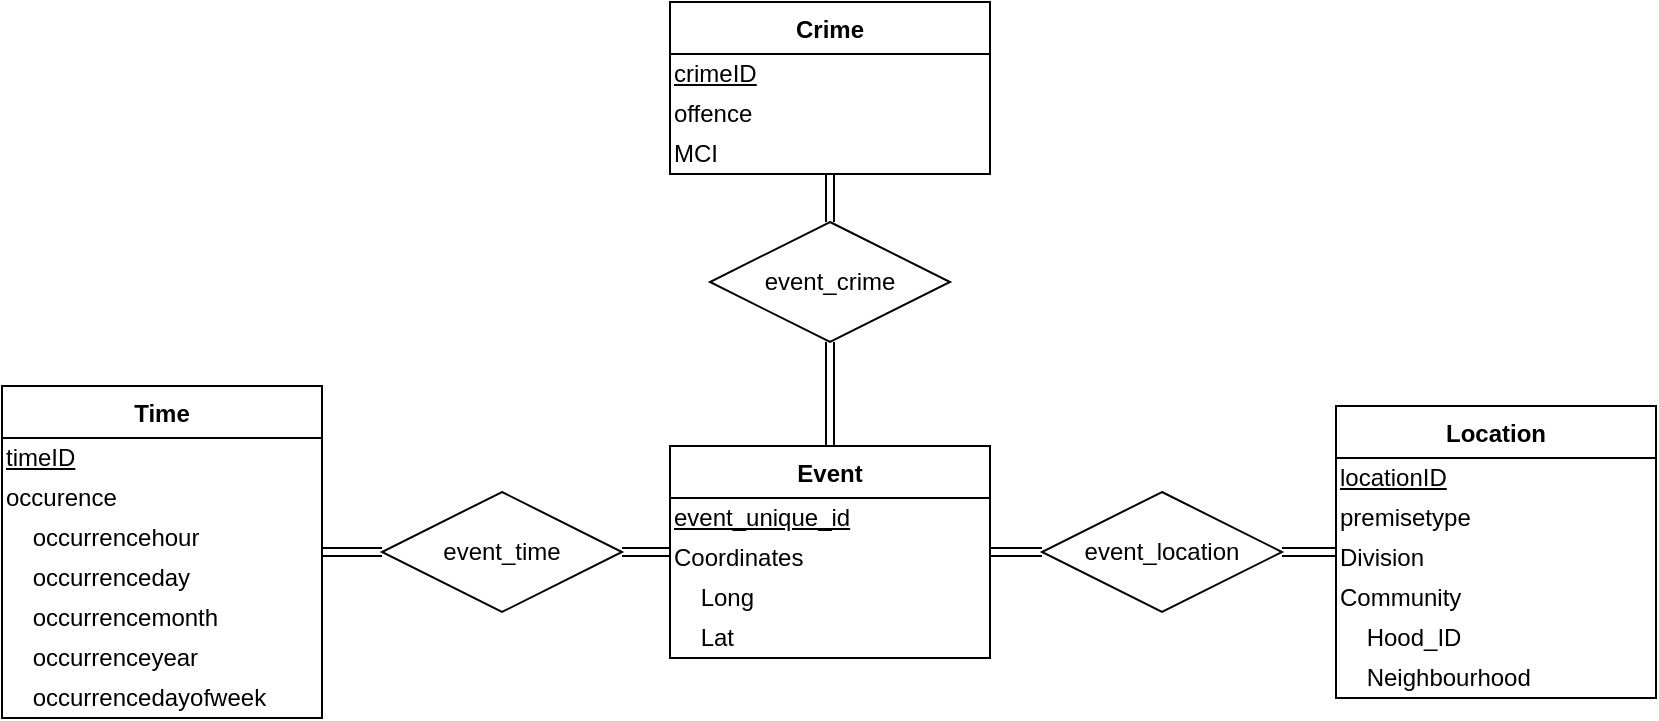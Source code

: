 <mxfile version="13.2.4" type="device"><diagram id="C5RBs43oDa-KdzZeNtuy" name="Page-1"><mxGraphModel dx="428" dy="830" grid="1" gridSize="10" guides="1" tooltips="1" connect="1" arrows="1" fold="1" page="1" pageScale="1" pageWidth="827" pageHeight="1169" math="0" shadow="0"><root><mxCell id="WIyWlLk6GJQsqaUBKTNV-0"/><mxCell id="WIyWlLk6GJQsqaUBKTNV-1" parent="WIyWlLk6GJQsqaUBKTNV-0"/><mxCell id="GnMxZ2fFN6tFDKemA6E_-16" value="Crime" style="swimlane;fontStyle=1;childLayout=stackLayout;horizontal=1;startSize=26;horizontalStack=0;resizeParent=1;resizeLast=0;collapsible=1;marginBottom=0;rounded=0;shadow=0;strokeWidth=1;" vertex="1" parent="WIyWlLk6GJQsqaUBKTNV-1"><mxGeometry x="334" y="310" width="160" height="86" as="geometry"><mxRectangle x="260" y="270" width="160" height="26" as="alternateBounds"/></mxGeometry></mxCell><mxCell id="GnMxZ2fFN6tFDKemA6E_-17" value="&lt;u&gt;crimeID&lt;/u&gt;" style="text;html=1;align=left;verticalAlign=middle;resizable=0;points=[];autosize=1;" vertex="1" parent="GnMxZ2fFN6tFDKemA6E_-16"><mxGeometry y="26" width="160" height="20" as="geometry"/></mxCell><mxCell id="GnMxZ2fFN6tFDKemA6E_-18" value="offence" style="text;html=1;align=left;verticalAlign=middle;resizable=0;points=[];autosize=1;" vertex="1" parent="GnMxZ2fFN6tFDKemA6E_-16"><mxGeometry y="46" width="160" height="20" as="geometry"/></mxCell><mxCell id="GnMxZ2fFN6tFDKemA6E_-19" value="MCI" style="text;html=1;align=left;verticalAlign=middle;resizable=0;points=[];autosize=1;" vertex="1" parent="GnMxZ2fFN6tFDKemA6E_-16"><mxGeometry y="66" width="160" height="20" as="geometry"/></mxCell><mxCell id="GnMxZ2fFN6tFDKemA6E_-63" style="edgeStyle=orthogonalEdgeStyle;rounded=0;orthogonalLoop=1;jettySize=auto;html=1;endArrow=none;endFill=0;shape=link;" edge="1" parent="WIyWlLk6GJQsqaUBKTNV-1" source="GnMxZ2fFN6tFDKemA6E_-55" target="GnMxZ2fFN6tFDKemA6E_-0"><mxGeometry relative="1" as="geometry"/></mxCell><mxCell id="GnMxZ2fFN6tFDKemA6E_-64" style="edgeStyle=orthogonalEdgeStyle;rounded=0;orthogonalLoop=1;jettySize=auto;html=1;endArrow=none;endFill=0;shape=link;" edge="1" parent="WIyWlLk6GJQsqaUBKTNV-1" source="GnMxZ2fFN6tFDKemA6E_-55" target="GnMxZ2fFN6tFDKemA6E_-34"><mxGeometry relative="1" as="geometry"/></mxCell><mxCell id="GnMxZ2fFN6tFDKemA6E_-55" value="event_time" style="shape=rhombus;perimeter=rhombusPerimeter;whiteSpace=wrap;html=1;align=center;strokeColor=#000000;" vertex="1" parent="WIyWlLk6GJQsqaUBKTNV-1"><mxGeometry x="190" y="555" width="120" height="60" as="geometry"/></mxCell><mxCell id="GnMxZ2fFN6tFDKemA6E_-65" style="edgeStyle=orthogonalEdgeStyle;rounded=0;orthogonalLoop=1;jettySize=auto;html=1;endArrow=none;endFill=0;shape=link;" edge="1" parent="WIyWlLk6GJQsqaUBKTNV-1" source="GnMxZ2fFN6tFDKemA6E_-57" target="GnMxZ2fFN6tFDKemA6E_-34"><mxGeometry relative="1" as="geometry"/></mxCell><mxCell id="GnMxZ2fFN6tFDKemA6E_-66" style="edgeStyle=orthogonalEdgeStyle;rounded=0;orthogonalLoop=1;jettySize=auto;html=1;endArrow=none;endFill=0;shape=link;" edge="1" parent="WIyWlLk6GJQsqaUBKTNV-1" source="GnMxZ2fFN6tFDKemA6E_-57" target="GnMxZ2fFN6tFDKemA6E_-26"><mxGeometry relative="1" as="geometry"/></mxCell><mxCell id="GnMxZ2fFN6tFDKemA6E_-57" value="event_location" style="shape=rhombus;perimeter=rhombusPerimeter;whiteSpace=wrap;html=1;align=center;strokeColor=#000000;" vertex="1" parent="WIyWlLk6GJQsqaUBKTNV-1"><mxGeometry x="520" y="555" width="120" height="60" as="geometry"/></mxCell><mxCell id="GnMxZ2fFN6tFDKemA6E_-67" style="edgeStyle=orthogonalEdgeStyle;rounded=0;orthogonalLoop=1;jettySize=auto;html=1;endArrow=none;endFill=0;shape=link;" edge="1" parent="WIyWlLk6GJQsqaUBKTNV-1" source="GnMxZ2fFN6tFDKemA6E_-58" target="GnMxZ2fFN6tFDKemA6E_-34"><mxGeometry relative="1" as="geometry"/></mxCell><mxCell id="GnMxZ2fFN6tFDKemA6E_-68" style="edgeStyle=orthogonalEdgeStyle;rounded=0;orthogonalLoop=1;jettySize=auto;html=1;exitX=0.5;exitY=0;exitDx=0;exitDy=0;endArrow=none;endFill=0;shape=link;" edge="1" parent="WIyWlLk6GJQsqaUBKTNV-1" source="GnMxZ2fFN6tFDKemA6E_-58" target="GnMxZ2fFN6tFDKemA6E_-16"><mxGeometry relative="1" as="geometry"/></mxCell><mxCell id="GnMxZ2fFN6tFDKemA6E_-58" value="event_crime" style="shape=rhombus;perimeter=rhombusPerimeter;whiteSpace=wrap;html=1;align=center;strokeColor=#000000;" vertex="1" parent="WIyWlLk6GJQsqaUBKTNV-1"><mxGeometry x="354" y="420" width="120" height="60" as="geometry"/></mxCell><mxCell id="GnMxZ2fFN6tFDKemA6E_-0" value="Time" style="swimlane;fontStyle=1;childLayout=stackLayout;horizontal=1;startSize=26;horizontalStack=0;resizeParent=1;resizeLast=0;collapsible=1;marginBottom=0;rounded=0;shadow=0;strokeWidth=1;" vertex="1" parent="WIyWlLk6GJQsqaUBKTNV-1"><mxGeometry y="502" width="160" height="166" as="geometry"><mxRectangle x="260" y="270" width="160" height="26" as="alternateBounds"/></mxGeometry></mxCell><mxCell id="GnMxZ2fFN6tFDKemA6E_-7" value="&lt;u&gt;timeID&lt;/u&gt;" style="text;html=1;align=left;verticalAlign=middle;resizable=0;points=[];autosize=1;" vertex="1" parent="GnMxZ2fFN6tFDKemA6E_-0"><mxGeometry y="26" width="160" height="20" as="geometry"/></mxCell><mxCell id="GnMxZ2fFN6tFDKemA6E_-9" value="occurence" style="text;html=1;align=left;verticalAlign=middle;resizable=0;points=[];autosize=1;" vertex="1" parent="GnMxZ2fFN6tFDKemA6E_-0"><mxGeometry y="46" width="160" height="20" as="geometry"/></mxCell><mxCell id="GnMxZ2fFN6tFDKemA6E_-42" value="&amp;nbsp;&amp;nbsp;&amp;nbsp; occurrencehour" style="text;html=1;align=left;verticalAlign=middle;resizable=0;points=[];autosize=1;" vertex="1" parent="GnMxZ2fFN6tFDKemA6E_-0"><mxGeometry y="66" width="160" height="20" as="geometry"/></mxCell><mxCell id="GnMxZ2fFN6tFDKemA6E_-10" value="&amp;nbsp;&amp;nbsp;&amp;nbsp; occurrenceday" style="text;html=1;align=left;verticalAlign=middle;resizable=0;points=[];autosize=1;" vertex="1" parent="GnMxZ2fFN6tFDKemA6E_-0"><mxGeometry y="86" width="160" height="20" as="geometry"/></mxCell><mxCell id="GnMxZ2fFN6tFDKemA6E_-13" value="&amp;nbsp;&amp;nbsp;&amp;nbsp; occurrencemonth" style="text;html=1;align=left;verticalAlign=middle;resizable=0;points=[];autosize=1;" vertex="1" parent="GnMxZ2fFN6tFDKemA6E_-0"><mxGeometry y="106" width="160" height="20" as="geometry"/></mxCell><mxCell id="GnMxZ2fFN6tFDKemA6E_-14" value="&amp;nbsp;&amp;nbsp;&amp;nbsp; occurrenceyear" style="text;html=1;align=left;verticalAlign=middle;resizable=0;points=[];autosize=1;" vertex="1" parent="GnMxZ2fFN6tFDKemA6E_-0"><mxGeometry y="126" width="160" height="20" as="geometry"/></mxCell><mxCell id="GnMxZ2fFN6tFDKemA6E_-15" value="&amp;nbsp;&amp;nbsp;&amp;nbsp; occurrencedayofweek" style="text;html=1;align=left;verticalAlign=middle;resizable=0;points=[];autosize=1;" vertex="1" parent="GnMxZ2fFN6tFDKemA6E_-0"><mxGeometry y="146" width="160" height="20" as="geometry"/></mxCell><mxCell id="GnMxZ2fFN6tFDKemA6E_-34" value="Event" style="swimlane;fontStyle=1;childLayout=stackLayout;horizontal=1;startSize=26;horizontalStack=0;resizeParent=1;resizeLast=0;collapsible=1;marginBottom=0;rounded=0;shadow=0;strokeWidth=1;" vertex="1" parent="WIyWlLk6GJQsqaUBKTNV-1"><mxGeometry x="334" y="532" width="160" height="106" as="geometry"><mxRectangle x="260" y="270" width="160" height="26" as="alternateBounds"/></mxGeometry></mxCell><mxCell id="GnMxZ2fFN6tFDKemA6E_-35" value="&lt;u&gt;event_unique_id&lt;/u&gt;" style="text;html=1;align=left;verticalAlign=middle;resizable=0;points=[];autosize=1;" vertex="1" parent="GnMxZ2fFN6tFDKemA6E_-34"><mxGeometry y="26" width="160" height="20" as="geometry"/></mxCell><mxCell id="GnMxZ2fFN6tFDKemA6E_-53" value="Coordinates" style="text;html=1;align=left;verticalAlign=middle;resizable=0;points=[];autosize=1;" vertex="1" parent="GnMxZ2fFN6tFDKemA6E_-34"><mxGeometry y="46" width="160" height="20" as="geometry"/></mxCell><mxCell id="GnMxZ2fFN6tFDKemA6E_-32" value="&amp;nbsp;&amp;nbsp;&amp;nbsp; Long" style="text;html=1;align=left;verticalAlign=middle;resizable=0;points=[];autosize=1;" vertex="1" parent="GnMxZ2fFN6tFDKemA6E_-34"><mxGeometry y="66" width="160" height="20" as="geometry"/></mxCell><mxCell id="GnMxZ2fFN6tFDKemA6E_-33" value="&amp;nbsp;&amp;nbsp;&amp;nbsp; Lat" style="text;html=1;align=left;verticalAlign=middle;resizable=0;points=[];autosize=1;" vertex="1" parent="GnMxZ2fFN6tFDKemA6E_-34"><mxGeometry y="86" width="160" height="20" as="geometry"/></mxCell><mxCell id="GnMxZ2fFN6tFDKemA6E_-26" value="Location" style="swimlane;fontStyle=1;childLayout=stackLayout;horizontal=1;startSize=26;horizontalStack=0;resizeParent=1;resizeLast=0;collapsible=1;marginBottom=0;rounded=0;shadow=0;strokeWidth=1;" vertex="1" parent="WIyWlLk6GJQsqaUBKTNV-1"><mxGeometry x="667" y="512" width="160" height="146" as="geometry"><mxRectangle x="260" y="270" width="160" height="26" as="alternateBounds"/></mxGeometry></mxCell><mxCell id="GnMxZ2fFN6tFDKemA6E_-27" value="&lt;u&gt;locationID&lt;/u&gt;" style="text;html=1;align=left;verticalAlign=middle;resizable=0;points=[];autosize=1;" vertex="1" parent="GnMxZ2fFN6tFDKemA6E_-26"><mxGeometry y="26" width="160" height="20" as="geometry"/></mxCell><mxCell id="GnMxZ2fFN6tFDKemA6E_-28" value="premisetype" style="text;html=1;align=left;verticalAlign=middle;resizable=0;points=[];autosize=1;" vertex="1" parent="GnMxZ2fFN6tFDKemA6E_-26"><mxGeometry y="46" width="160" height="20" as="geometry"/></mxCell><mxCell id="GnMxZ2fFN6tFDKemA6E_-29" value="Division" style="text;html=1;align=left;verticalAlign=middle;resizable=0;points=[];autosize=1;" vertex="1" parent="GnMxZ2fFN6tFDKemA6E_-26"><mxGeometry y="66" width="160" height="20" as="geometry"/></mxCell><mxCell id="GnMxZ2fFN6tFDKemA6E_-30" value="Community" style="text;html=1;align=left;verticalAlign=middle;resizable=0;points=[];autosize=1;" vertex="1" parent="GnMxZ2fFN6tFDKemA6E_-26"><mxGeometry y="86" width="160" height="20" as="geometry"/></mxCell><mxCell id="GnMxZ2fFN6tFDKemA6E_-54" value="&amp;nbsp;&amp;nbsp;&amp;nbsp; Hood_ID" style="text;html=1;align=left;verticalAlign=middle;resizable=0;points=[];autosize=1;" vertex="1" parent="GnMxZ2fFN6tFDKemA6E_-26"><mxGeometry y="106" width="160" height="20" as="geometry"/></mxCell><mxCell id="GnMxZ2fFN6tFDKemA6E_-31" value="&amp;nbsp;&amp;nbsp;&amp;nbsp; Neighbourhood" style="text;html=1;align=left;verticalAlign=middle;resizable=0;points=[];autosize=1;" vertex="1" parent="GnMxZ2fFN6tFDKemA6E_-26"><mxGeometry y="126" width="160" height="20" as="geometry"/></mxCell></root></mxGraphModel></diagram></mxfile>
